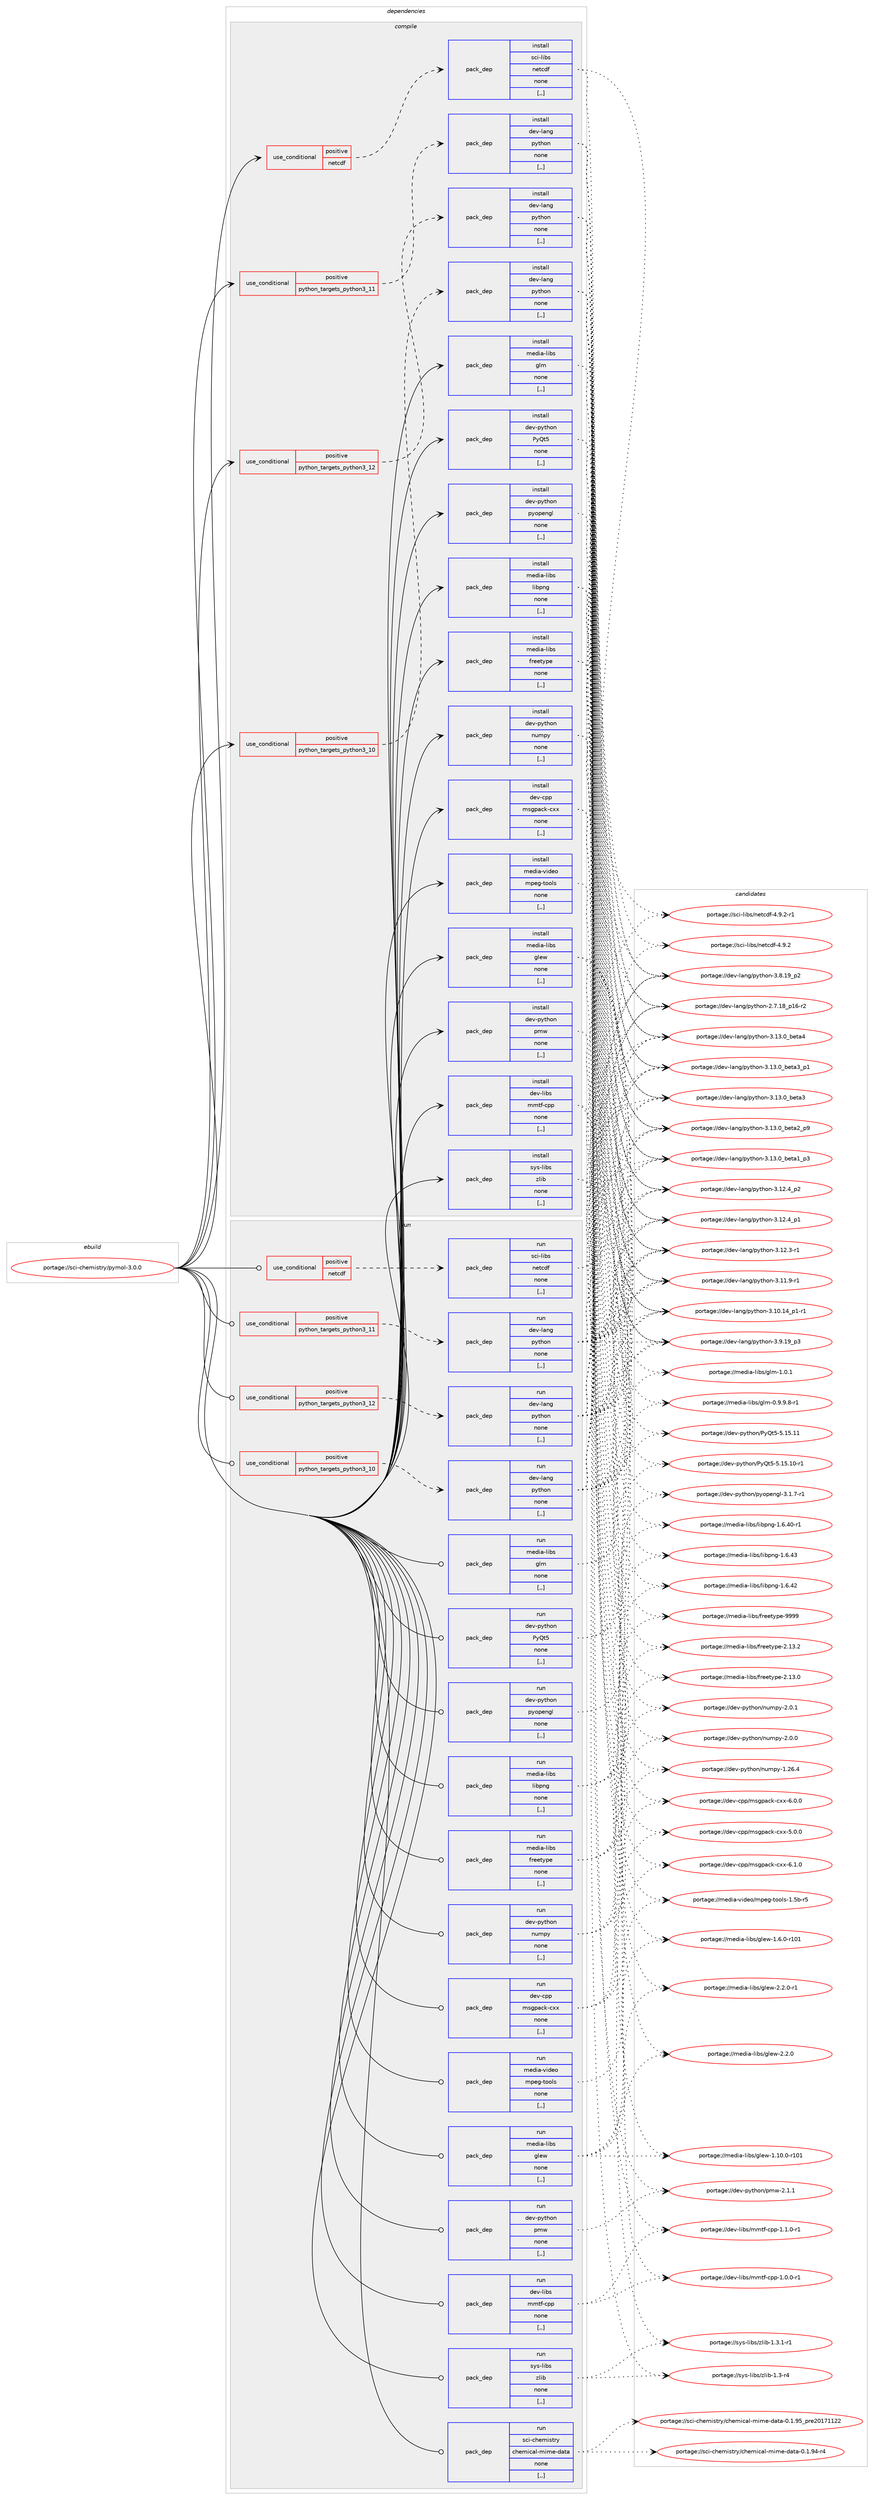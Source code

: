 digraph prolog {

# *************
# Graph options
# *************

newrank=true;
concentrate=true;
compound=true;
graph [rankdir=LR,fontname=Helvetica,fontsize=10,ranksep=1.5];#, ranksep=2.5, nodesep=0.2];
edge  [arrowhead=vee];
node  [fontname=Helvetica,fontsize=10];

# **********
# The ebuild
# **********

subgraph cluster_leftcol {
color=gray;
label=<<i>ebuild</i>>;
id [label="portage://sci-chemistry/pymol-3.0.0", color=red, width=4, href="../sci-chemistry/pymol-3.0.0.svg"];
}

# ****************
# The dependencies
# ****************

subgraph cluster_midcol {
color=gray;
label=<<i>dependencies</i>>;
subgraph cluster_compile {
fillcolor="#eeeeee";
style=filled;
label=<<i>compile</i>>;
subgraph cond104260 {
dependency393818 [label=<<TABLE BORDER="0" CELLBORDER="1" CELLSPACING="0" CELLPADDING="4"><TR><TD ROWSPAN="3" CELLPADDING="10">use_conditional</TD></TR><TR><TD>positive</TD></TR><TR><TD>netcdf</TD></TR></TABLE>>, shape=none, color=red];
subgraph pack286748 {
dependency393819 [label=<<TABLE BORDER="0" CELLBORDER="1" CELLSPACING="0" CELLPADDING="4" WIDTH="220"><TR><TD ROWSPAN="6" CELLPADDING="30">pack_dep</TD></TR><TR><TD WIDTH="110">install</TD></TR><TR><TD>sci-libs</TD></TR><TR><TD>netcdf</TD></TR><TR><TD>none</TD></TR><TR><TD>[,,]</TD></TR></TABLE>>, shape=none, color=blue];
}
dependency393818:e -> dependency393819:w [weight=20,style="dashed",arrowhead="vee"];
}
id:e -> dependency393818:w [weight=20,style="solid",arrowhead="vee"];
subgraph cond104261 {
dependency393820 [label=<<TABLE BORDER="0" CELLBORDER="1" CELLSPACING="0" CELLPADDING="4"><TR><TD ROWSPAN="3" CELLPADDING="10">use_conditional</TD></TR><TR><TD>positive</TD></TR><TR><TD>python_targets_python3_10</TD></TR></TABLE>>, shape=none, color=red];
subgraph pack286749 {
dependency393821 [label=<<TABLE BORDER="0" CELLBORDER="1" CELLSPACING="0" CELLPADDING="4" WIDTH="220"><TR><TD ROWSPAN="6" CELLPADDING="30">pack_dep</TD></TR><TR><TD WIDTH="110">install</TD></TR><TR><TD>dev-lang</TD></TR><TR><TD>python</TD></TR><TR><TD>none</TD></TR><TR><TD>[,,]</TD></TR></TABLE>>, shape=none, color=blue];
}
dependency393820:e -> dependency393821:w [weight=20,style="dashed",arrowhead="vee"];
}
id:e -> dependency393820:w [weight=20,style="solid",arrowhead="vee"];
subgraph cond104262 {
dependency393822 [label=<<TABLE BORDER="0" CELLBORDER="1" CELLSPACING="0" CELLPADDING="4"><TR><TD ROWSPAN="3" CELLPADDING="10">use_conditional</TD></TR><TR><TD>positive</TD></TR><TR><TD>python_targets_python3_11</TD></TR></TABLE>>, shape=none, color=red];
subgraph pack286750 {
dependency393823 [label=<<TABLE BORDER="0" CELLBORDER="1" CELLSPACING="0" CELLPADDING="4" WIDTH="220"><TR><TD ROWSPAN="6" CELLPADDING="30">pack_dep</TD></TR><TR><TD WIDTH="110">install</TD></TR><TR><TD>dev-lang</TD></TR><TR><TD>python</TD></TR><TR><TD>none</TD></TR><TR><TD>[,,]</TD></TR></TABLE>>, shape=none, color=blue];
}
dependency393822:e -> dependency393823:w [weight=20,style="dashed",arrowhead="vee"];
}
id:e -> dependency393822:w [weight=20,style="solid",arrowhead="vee"];
subgraph cond104263 {
dependency393824 [label=<<TABLE BORDER="0" CELLBORDER="1" CELLSPACING="0" CELLPADDING="4"><TR><TD ROWSPAN="3" CELLPADDING="10">use_conditional</TD></TR><TR><TD>positive</TD></TR><TR><TD>python_targets_python3_12</TD></TR></TABLE>>, shape=none, color=red];
subgraph pack286751 {
dependency393825 [label=<<TABLE BORDER="0" CELLBORDER="1" CELLSPACING="0" CELLPADDING="4" WIDTH="220"><TR><TD ROWSPAN="6" CELLPADDING="30">pack_dep</TD></TR><TR><TD WIDTH="110">install</TD></TR><TR><TD>dev-lang</TD></TR><TR><TD>python</TD></TR><TR><TD>none</TD></TR><TR><TD>[,,]</TD></TR></TABLE>>, shape=none, color=blue];
}
dependency393824:e -> dependency393825:w [weight=20,style="dashed",arrowhead="vee"];
}
id:e -> dependency393824:w [weight=20,style="solid",arrowhead="vee"];
subgraph pack286752 {
dependency393826 [label=<<TABLE BORDER="0" CELLBORDER="1" CELLSPACING="0" CELLPADDING="4" WIDTH="220"><TR><TD ROWSPAN="6" CELLPADDING="30">pack_dep</TD></TR><TR><TD WIDTH="110">install</TD></TR><TR><TD>dev-cpp</TD></TR><TR><TD>msgpack-cxx</TD></TR><TR><TD>none</TD></TR><TR><TD>[,,]</TD></TR></TABLE>>, shape=none, color=blue];
}
id:e -> dependency393826:w [weight=20,style="solid",arrowhead="vee"];
subgraph pack286753 {
dependency393827 [label=<<TABLE BORDER="0" CELLBORDER="1" CELLSPACING="0" CELLPADDING="4" WIDTH="220"><TR><TD ROWSPAN="6" CELLPADDING="30">pack_dep</TD></TR><TR><TD WIDTH="110">install</TD></TR><TR><TD>dev-libs</TD></TR><TR><TD>mmtf-cpp</TD></TR><TR><TD>none</TD></TR><TR><TD>[,,]</TD></TR></TABLE>>, shape=none, color=blue];
}
id:e -> dependency393827:w [weight=20,style="solid",arrowhead="vee"];
subgraph pack286754 {
dependency393828 [label=<<TABLE BORDER="0" CELLBORDER="1" CELLSPACING="0" CELLPADDING="4" WIDTH="220"><TR><TD ROWSPAN="6" CELLPADDING="30">pack_dep</TD></TR><TR><TD WIDTH="110">install</TD></TR><TR><TD>dev-python</TD></TR><TR><TD>PyQt5</TD></TR><TR><TD>none</TD></TR><TR><TD>[,,]</TD></TR></TABLE>>, shape=none, color=blue];
}
id:e -> dependency393828:w [weight=20,style="solid",arrowhead="vee"];
subgraph pack286755 {
dependency393829 [label=<<TABLE BORDER="0" CELLBORDER="1" CELLSPACING="0" CELLPADDING="4" WIDTH="220"><TR><TD ROWSPAN="6" CELLPADDING="30">pack_dep</TD></TR><TR><TD WIDTH="110">install</TD></TR><TR><TD>dev-python</TD></TR><TR><TD>numpy</TD></TR><TR><TD>none</TD></TR><TR><TD>[,,]</TD></TR></TABLE>>, shape=none, color=blue];
}
id:e -> dependency393829:w [weight=20,style="solid",arrowhead="vee"];
subgraph pack286756 {
dependency393830 [label=<<TABLE BORDER="0" CELLBORDER="1" CELLSPACING="0" CELLPADDING="4" WIDTH="220"><TR><TD ROWSPAN="6" CELLPADDING="30">pack_dep</TD></TR><TR><TD WIDTH="110">install</TD></TR><TR><TD>dev-python</TD></TR><TR><TD>pmw</TD></TR><TR><TD>none</TD></TR><TR><TD>[,,]</TD></TR></TABLE>>, shape=none, color=blue];
}
id:e -> dependency393830:w [weight=20,style="solid",arrowhead="vee"];
subgraph pack286757 {
dependency393831 [label=<<TABLE BORDER="0" CELLBORDER="1" CELLSPACING="0" CELLPADDING="4" WIDTH="220"><TR><TD ROWSPAN="6" CELLPADDING="30">pack_dep</TD></TR><TR><TD WIDTH="110">install</TD></TR><TR><TD>dev-python</TD></TR><TR><TD>pyopengl</TD></TR><TR><TD>none</TD></TR><TR><TD>[,,]</TD></TR></TABLE>>, shape=none, color=blue];
}
id:e -> dependency393831:w [weight=20,style="solid",arrowhead="vee"];
subgraph pack286758 {
dependency393832 [label=<<TABLE BORDER="0" CELLBORDER="1" CELLSPACING="0" CELLPADDING="4" WIDTH="220"><TR><TD ROWSPAN="6" CELLPADDING="30">pack_dep</TD></TR><TR><TD WIDTH="110">install</TD></TR><TR><TD>media-libs</TD></TR><TR><TD>freetype</TD></TR><TR><TD>none</TD></TR><TR><TD>[,,]</TD></TR></TABLE>>, shape=none, color=blue];
}
id:e -> dependency393832:w [weight=20,style="solid",arrowhead="vee"];
subgraph pack286759 {
dependency393833 [label=<<TABLE BORDER="0" CELLBORDER="1" CELLSPACING="0" CELLPADDING="4" WIDTH="220"><TR><TD ROWSPAN="6" CELLPADDING="30">pack_dep</TD></TR><TR><TD WIDTH="110">install</TD></TR><TR><TD>media-libs</TD></TR><TR><TD>glew</TD></TR><TR><TD>none</TD></TR><TR><TD>[,,]</TD></TR></TABLE>>, shape=none, color=blue];
}
id:e -> dependency393833:w [weight=20,style="solid",arrowhead="vee"];
subgraph pack286760 {
dependency393834 [label=<<TABLE BORDER="0" CELLBORDER="1" CELLSPACING="0" CELLPADDING="4" WIDTH="220"><TR><TD ROWSPAN="6" CELLPADDING="30">pack_dep</TD></TR><TR><TD WIDTH="110">install</TD></TR><TR><TD>media-libs</TD></TR><TR><TD>glm</TD></TR><TR><TD>none</TD></TR><TR><TD>[,,]</TD></TR></TABLE>>, shape=none, color=blue];
}
id:e -> dependency393834:w [weight=20,style="solid",arrowhead="vee"];
subgraph pack286761 {
dependency393835 [label=<<TABLE BORDER="0" CELLBORDER="1" CELLSPACING="0" CELLPADDING="4" WIDTH="220"><TR><TD ROWSPAN="6" CELLPADDING="30">pack_dep</TD></TR><TR><TD WIDTH="110">install</TD></TR><TR><TD>media-libs</TD></TR><TR><TD>libpng</TD></TR><TR><TD>none</TD></TR><TR><TD>[,,]</TD></TR></TABLE>>, shape=none, color=blue];
}
id:e -> dependency393835:w [weight=20,style="solid",arrowhead="vee"];
subgraph pack286762 {
dependency393836 [label=<<TABLE BORDER="0" CELLBORDER="1" CELLSPACING="0" CELLPADDING="4" WIDTH="220"><TR><TD ROWSPAN="6" CELLPADDING="30">pack_dep</TD></TR><TR><TD WIDTH="110">install</TD></TR><TR><TD>media-video</TD></TR><TR><TD>mpeg-tools</TD></TR><TR><TD>none</TD></TR><TR><TD>[,,]</TD></TR></TABLE>>, shape=none, color=blue];
}
id:e -> dependency393836:w [weight=20,style="solid",arrowhead="vee"];
subgraph pack286763 {
dependency393837 [label=<<TABLE BORDER="0" CELLBORDER="1" CELLSPACING="0" CELLPADDING="4" WIDTH="220"><TR><TD ROWSPAN="6" CELLPADDING="30">pack_dep</TD></TR><TR><TD WIDTH="110">install</TD></TR><TR><TD>sys-libs</TD></TR><TR><TD>zlib</TD></TR><TR><TD>none</TD></TR><TR><TD>[,,]</TD></TR></TABLE>>, shape=none, color=blue];
}
id:e -> dependency393837:w [weight=20,style="solid",arrowhead="vee"];
}
subgraph cluster_compileandrun {
fillcolor="#eeeeee";
style=filled;
label=<<i>compile and run</i>>;
}
subgraph cluster_run {
fillcolor="#eeeeee";
style=filled;
label=<<i>run</i>>;
subgraph cond104264 {
dependency393838 [label=<<TABLE BORDER="0" CELLBORDER="1" CELLSPACING="0" CELLPADDING="4"><TR><TD ROWSPAN="3" CELLPADDING="10">use_conditional</TD></TR><TR><TD>positive</TD></TR><TR><TD>netcdf</TD></TR></TABLE>>, shape=none, color=red];
subgraph pack286764 {
dependency393839 [label=<<TABLE BORDER="0" CELLBORDER="1" CELLSPACING="0" CELLPADDING="4" WIDTH="220"><TR><TD ROWSPAN="6" CELLPADDING="30">pack_dep</TD></TR><TR><TD WIDTH="110">run</TD></TR><TR><TD>sci-libs</TD></TR><TR><TD>netcdf</TD></TR><TR><TD>none</TD></TR><TR><TD>[,,]</TD></TR></TABLE>>, shape=none, color=blue];
}
dependency393838:e -> dependency393839:w [weight=20,style="dashed",arrowhead="vee"];
}
id:e -> dependency393838:w [weight=20,style="solid",arrowhead="odot"];
subgraph cond104265 {
dependency393840 [label=<<TABLE BORDER="0" CELLBORDER="1" CELLSPACING="0" CELLPADDING="4"><TR><TD ROWSPAN="3" CELLPADDING="10">use_conditional</TD></TR><TR><TD>positive</TD></TR><TR><TD>python_targets_python3_10</TD></TR></TABLE>>, shape=none, color=red];
subgraph pack286765 {
dependency393841 [label=<<TABLE BORDER="0" CELLBORDER="1" CELLSPACING="0" CELLPADDING="4" WIDTH="220"><TR><TD ROWSPAN="6" CELLPADDING="30">pack_dep</TD></TR><TR><TD WIDTH="110">run</TD></TR><TR><TD>dev-lang</TD></TR><TR><TD>python</TD></TR><TR><TD>none</TD></TR><TR><TD>[,,]</TD></TR></TABLE>>, shape=none, color=blue];
}
dependency393840:e -> dependency393841:w [weight=20,style="dashed",arrowhead="vee"];
}
id:e -> dependency393840:w [weight=20,style="solid",arrowhead="odot"];
subgraph cond104266 {
dependency393842 [label=<<TABLE BORDER="0" CELLBORDER="1" CELLSPACING="0" CELLPADDING="4"><TR><TD ROWSPAN="3" CELLPADDING="10">use_conditional</TD></TR><TR><TD>positive</TD></TR><TR><TD>python_targets_python3_11</TD></TR></TABLE>>, shape=none, color=red];
subgraph pack286766 {
dependency393843 [label=<<TABLE BORDER="0" CELLBORDER="1" CELLSPACING="0" CELLPADDING="4" WIDTH="220"><TR><TD ROWSPAN="6" CELLPADDING="30">pack_dep</TD></TR><TR><TD WIDTH="110">run</TD></TR><TR><TD>dev-lang</TD></TR><TR><TD>python</TD></TR><TR><TD>none</TD></TR><TR><TD>[,,]</TD></TR></TABLE>>, shape=none, color=blue];
}
dependency393842:e -> dependency393843:w [weight=20,style="dashed",arrowhead="vee"];
}
id:e -> dependency393842:w [weight=20,style="solid",arrowhead="odot"];
subgraph cond104267 {
dependency393844 [label=<<TABLE BORDER="0" CELLBORDER="1" CELLSPACING="0" CELLPADDING="4"><TR><TD ROWSPAN="3" CELLPADDING="10">use_conditional</TD></TR><TR><TD>positive</TD></TR><TR><TD>python_targets_python3_12</TD></TR></TABLE>>, shape=none, color=red];
subgraph pack286767 {
dependency393845 [label=<<TABLE BORDER="0" CELLBORDER="1" CELLSPACING="0" CELLPADDING="4" WIDTH="220"><TR><TD ROWSPAN="6" CELLPADDING="30">pack_dep</TD></TR><TR><TD WIDTH="110">run</TD></TR><TR><TD>dev-lang</TD></TR><TR><TD>python</TD></TR><TR><TD>none</TD></TR><TR><TD>[,,]</TD></TR></TABLE>>, shape=none, color=blue];
}
dependency393844:e -> dependency393845:w [weight=20,style="dashed",arrowhead="vee"];
}
id:e -> dependency393844:w [weight=20,style="solid",arrowhead="odot"];
subgraph pack286768 {
dependency393846 [label=<<TABLE BORDER="0" CELLBORDER="1" CELLSPACING="0" CELLPADDING="4" WIDTH="220"><TR><TD ROWSPAN="6" CELLPADDING="30">pack_dep</TD></TR><TR><TD WIDTH="110">run</TD></TR><TR><TD>dev-cpp</TD></TR><TR><TD>msgpack-cxx</TD></TR><TR><TD>none</TD></TR><TR><TD>[,,]</TD></TR></TABLE>>, shape=none, color=blue];
}
id:e -> dependency393846:w [weight=20,style="solid",arrowhead="odot"];
subgraph pack286769 {
dependency393847 [label=<<TABLE BORDER="0" CELLBORDER="1" CELLSPACING="0" CELLPADDING="4" WIDTH="220"><TR><TD ROWSPAN="6" CELLPADDING="30">pack_dep</TD></TR><TR><TD WIDTH="110">run</TD></TR><TR><TD>dev-libs</TD></TR><TR><TD>mmtf-cpp</TD></TR><TR><TD>none</TD></TR><TR><TD>[,,]</TD></TR></TABLE>>, shape=none, color=blue];
}
id:e -> dependency393847:w [weight=20,style="solid",arrowhead="odot"];
subgraph pack286770 {
dependency393848 [label=<<TABLE BORDER="0" CELLBORDER="1" CELLSPACING="0" CELLPADDING="4" WIDTH="220"><TR><TD ROWSPAN="6" CELLPADDING="30">pack_dep</TD></TR><TR><TD WIDTH="110">run</TD></TR><TR><TD>dev-python</TD></TR><TR><TD>PyQt5</TD></TR><TR><TD>none</TD></TR><TR><TD>[,,]</TD></TR></TABLE>>, shape=none, color=blue];
}
id:e -> dependency393848:w [weight=20,style="solid",arrowhead="odot"];
subgraph pack286771 {
dependency393849 [label=<<TABLE BORDER="0" CELLBORDER="1" CELLSPACING="0" CELLPADDING="4" WIDTH="220"><TR><TD ROWSPAN="6" CELLPADDING="30">pack_dep</TD></TR><TR><TD WIDTH="110">run</TD></TR><TR><TD>dev-python</TD></TR><TR><TD>numpy</TD></TR><TR><TD>none</TD></TR><TR><TD>[,,]</TD></TR></TABLE>>, shape=none, color=blue];
}
id:e -> dependency393849:w [weight=20,style="solid",arrowhead="odot"];
subgraph pack286772 {
dependency393850 [label=<<TABLE BORDER="0" CELLBORDER="1" CELLSPACING="0" CELLPADDING="4" WIDTH="220"><TR><TD ROWSPAN="6" CELLPADDING="30">pack_dep</TD></TR><TR><TD WIDTH="110">run</TD></TR><TR><TD>dev-python</TD></TR><TR><TD>pmw</TD></TR><TR><TD>none</TD></TR><TR><TD>[,,]</TD></TR></TABLE>>, shape=none, color=blue];
}
id:e -> dependency393850:w [weight=20,style="solid",arrowhead="odot"];
subgraph pack286773 {
dependency393851 [label=<<TABLE BORDER="0" CELLBORDER="1" CELLSPACING="0" CELLPADDING="4" WIDTH="220"><TR><TD ROWSPAN="6" CELLPADDING="30">pack_dep</TD></TR><TR><TD WIDTH="110">run</TD></TR><TR><TD>dev-python</TD></TR><TR><TD>pyopengl</TD></TR><TR><TD>none</TD></TR><TR><TD>[,,]</TD></TR></TABLE>>, shape=none, color=blue];
}
id:e -> dependency393851:w [weight=20,style="solid",arrowhead="odot"];
subgraph pack286774 {
dependency393852 [label=<<TABLE BORDER="0" CELLBORDER="1" CELLSPACING="0" CELLPADDING="4" WIDTH="220"><TR><TD ROWSPAN="6" CELLPADDING="30">pack_dep</TD></TR><TR><TD WIDTH="110">run</TD></TR><TR><TD>media-libs</TD></TR><TR><TD>freetype</TD></TR><TR><TD>none</TD></TR><TR><TD>[,,]</TD></TR></TABLE>>, shape=none, color=blue];
}
id:e -> dependency393852:w [weight=20,style="solid",arrowhead="odot"];
subgraph pack286775 {
dependency393853 [label=<<TABLE BORDER="0" CELLBORDER="1" CELLSPACING="0" CELLPADDING="4" WIDTH="220"><TR><TD ROWSPAN="6" CELLPADDING="30">pack_dep</TD></TR><TR><TD WIDTH="110">run</TD></TR><TR><TD>media-libs</TD></TR><TR><TD>glew</TD></TR><TR><TD>none</TD></TR><TR><TD>[,,]</TD></TR></TABLE>>, shape=none, color=blue];
}
id:e -> dependency393853:w [weight=20,style="solid",arrowhead="odot"];
subgraph pack286776 {
dependency393854 [label=<<TABLE BORDER="0" CELLBORDER="1" CELLSPACING="0" CELLPADDING="4" WIDTH="220"><TR><TD ROWSPAN="6" CELLPADDING="30">pack_dep</TD></TR><TR><TD WIDTH="110">run</TD></TR><TR><TD>media-libs</TD></TR><TR><TD>glm</TD></TR><TR><TD>none</TD></TR><TR><TD>[,,]</TD></TR></TABLE>>, shape=none, color=blue];
}
id:e -> dependency393854:w [weight=20,style="solid",arrowhead="odot"];
subgraph pack286777 {
dependency393855 [label=<<TABLE BORDER="0" CELLBORDER="1" CELLSPACING="0" CELLPADDING="4" WIDTH="220"><TR><TD ROWSPAN="6" CELLPADDING="30">pack_dep</TD></TR><TR><TD WIDTH="110">run</TD></TR><TR><TD>media-libs</TD></TR><TR><TD>libpng</TD></TR><TR><TD>none</TD></TR><TR><TD>[,,]</TD></TR></TABLE>>, shape=none, color=blue];
}
id:e -> dependency393855:w [weight=20,style="solid",arrowhead="odot"];
subgraph pack286778 {
dependency393856 [label=<<TABLE BORDER="0" CELLBORDER="1" CELLSPACING="0" CELLPADDING="4" WIDTH="220"><TR><TD ROWSPAN="6" CELLPADDING="30">pack_dep</TD></TR><TR><TD WIDTH="110">run</TD></TR><TR><TD>media-video</TD></TR><TR><TD>mpeg-tools</TD></TR><TR><TD>none</TD></TR><TR><TD>[,,]</TD></TR></TABLE>>, shape=none, color=blue];
}
id:e -> dependency393856:w [weight=20,style="solid",arrowhead="odot"];
subgraph pack286779 {
dependency393857 [label=<<TABLE BORDER="0" CELLBORDER="1" CELLSPACING="0" CELLPADDING="4" WIDTH="220"><TR><TD ROWSPAN="6" CELLPADDING="30">pack_dep</TD></TR><TR><TD WIDTH="110">run</TD></TR><TR><TD>sci-chemistry</TD></TR><TR><TD>chemical-mime-data</TD></TR><TR><TD>none</TD></TR><TR><TD>[,,]</TD></TR></TABLE>>, shape=none, color=blue];
}
id:e -> dependency393857:w [weight=20,style="solid",arrowhead="odot"];
subgraph pack286780 {
dependency393858 [label=<<TABLE BORDER="0" CELLBORDER="1" CELLSPACING="0" CELLPADDING="4" WIDTH="220"><TR><TD ROWSPAN="6" CELLPADDING="30">pack_dep</TD></TR><TR><TD WIDTH="110">run</TD></TR><TR><TD>sys-libs</TD></TR><TR><TD>zlib</TD></TR><TR><TD>none</TD></TR><TR><TD>[,,]</TD></TR></TABLE>>, shape=none, color=blue];
}
id:e -> dependency393858:w [weight=20,style="solid",arrowhead="odot"];
}
}

# **************
# The candidates
# **************

subgraph cluster_choices {
rank=same;
color=gray;
label=<<i>candidates</i>>;

subgraph choice286748 {
color=black;
nodesep=1;
choice11599105451081059811547110101116991001024552465746504511449 [label="portage://sci-libs/netcdf-4.9.2-r1", color=red, width=4,href="../sci-libs/netcdf-4.9.2-r1.svg"];
choice1159910545108105981154711010111699100102455246574650 [label="portage://sci-libs/netcdf-4.9.2", color=red, width=4,href="../sci-libs/netcdf-4.9.2.svg"];
dependency393819:e -> choice11599105451081059811547110101116991001024552465746504511449:w [style=dotted,weight="100"];
dependency393819:e -> choice1159910545108105981154711010111699100102455246574650:w [style=dotted,weight="100"];
}
subgraph choice286749 {
color=black;
nodesep=1;
choice1001011184510897110103471121211161041111104551464951464895981011169752 [label="portage://dev-lang/python-3.13.0_beta4", color=red, width=4,href="../dev-lang/python-3.13.0_beta4.svg"];
choice10010111845108971101034711212111610411111045514649514648959810111697519511249 [label="portage://dev-lang/python-3.13.0_beta3_p1", color=red, width=4,href="../dev-lang/python-3.13.0_beta3_p1.svg"];
choice1001011184510897110103471121211161041111104551464951464895981011169751 [label="portage://dev-lang/python-3.13.0_beta3", color=red, width=4,href="../dev-lang/python-3.13.0_beta3.svg"];
choice10010111845108971101034711212111610411111045514649514648959810111697509511257 [label="portage://dev-lang/python-3.13.0_beta2_p9", color=red, width=4,href="../dev-lang/python-3.13.0_beta2_p9.svg"];
choice10010111845108971101034711212111610411111045514649514648959810111697499511251 [label="portage://dev-lang/python-3.13.0_beta1_p3", color=red, width=4,href="../dev-lang/python-3.13.0_beta1_p3.svg"];
choice100101118451089711010347112121116104111110455146495046529511250 [label="portage://dev-lang/python-3.12.4_p2", color=red, width=4,href="../dev-lang/python-3.12.4_p2.svg"];
choice100101118451089711010347112121116104111110455146495046529511249 [label="portage://dev-lang/python-3.12.4_p1", color=red, width=4,href="../dev-lang/python-3.12.4_p1.svg"];
choice100101118451089711010347112121116104111110455146495046514511449 [label="portage://dev-lang/python-3.12.3-r1", color=red, width=4,href="../dev-lang/python-3.12.3-r1.svg"];
choice100101118451089711010347112121116104111110455146494946574511449 [label="portage://dev-lang/python-3.11.9-r1", color=red, width=4,href="../dev-lang/python-3.11.9-r1.svg"];
choice100101118451089711010347112121116104111110455146494846495295112494511449 [label="portage://dev-lang/python-3.10.14_p1-r1", color=red, width=4,href="../dev-lang/python-3.10.14_p1-r1.svg"];
choice100101118451089711010347112121116104111110455146574649579511251 [label="portage://dev-lang/python-3.9.19_p3", color=red, width=4,href="../dev-lang/python-3.9.19_p3.svg"];
choice100101118451089711010347112121116104111110455146564649579511250 [label="portage://dev-lang/python-3.8.19_p2", color=red, width=4,href="../dev-lang/python-3.8.19_p2.svg"];
choice100101118451089711010347112121116104111110455046554649569511249544511450 [label="portage://dev-lang/python-2.7.18_p16-r2", color=red, width=4,href="../dev-lang/python-2.7.18_p16-r2.svg"];
dependency393821:e -> choice1001011184510897110103471121211161041111104551464951464895981011169752:w [style=dotted,weight="100"];
dependency393821:e -> choice10010111845108971101034711212111610411111045514649514648959810111697519511249:w [style=dotted,weight="100"];
dependency393821:e -> choice1001011184510897110103471121211161041111104551464951464895981011169751:w [style=dotted,weight="100"];
dependency393821:e -> choice10010111845108971101034711212111610411111045514649514648959810111697509511257:w [style=dotted,weight="100"];
dependency393821:e -> choice10010111845108971101034711212111610411111045514649514648959810111697499511251:w [style=dotted,weight="100"];
dependency393821:e -> choice100101118451089711010347112121116104111110455146495046529511250:w [style=dotted,weight="100"];
dependency393821:e -> choice100101118451089711010347112121116104111110455146495046529511249:w [style=dotted,weight="100"];
dependency393821:e -> choice100101118451089711010347112121116104111110455146495046514511449:w [style=dotted,weight="100"];
dependency393821:e -> choice100101118451089711010347112121116104111110455146494946574511449:w [style=dotted,weight="100"];
dependency393821:e -> choice100101118451089711010347112121116104111110455146494846495295112494511449:w [style=dotted,weight="100"];
dependency393821:e -> choice100101118451089711010347112121116104111110455146574649579511251:w [style=dotted,weight="100"];
dependency393821:e -> choice100101118451089711010347112121116104111110455146564649579511250:w [style=dotted,weight="100"];
dependency393821:e -> choice100101118451089711010347112121116104111110455046554649569511249544511450:w [style=dotted,weight="100"];
}
subgraph choice286750 {
color=black;
nodesep=1;
choice1001011184510897110103471121211161041111104551464951464895981011169752 [label="portage://dev-lang/python-3.13.0_beta4", color=red, width=4,href="../dev-lang/python-3.13.0_beta4.svg"];
choice10010111845108971101034711212111610411111045514649514648959810111697519511249 [label="portage://dev-lang/python-3.13.0_beta3_p1", color=red, width=4,href="../dev-lang/python-3.13.0_beta3_p1.svg"];
choice1001011184510897110103471121211161041111104551464951464895981011169751 [label="portage://dev-lang/python-3.13.0_beta3", color=red, width=4,href="../dev-lang/python-3.13.0_beta3.svg"];
choice10010111845108971101034711212111610411111045514649514648959810111697509511257 [label="portage://dev-lang/python-3.13.0_beta2_p9", color=red, width=4,href="../dev-lang/python-3.13.0_beta2_p9.svg"];
choice10010111845108971101034711212111610411111045514649514648959810111697499511251 [label="portage://dev-lang/python-3.13.0_beta1_p3", color=red, width=4,href="../dev-lang/python-3.13.0_beta1_p3.svg"];
choice100101118451089711010347112121116104111110455146495046529511250 [label="portage://dev-lang/python-3.12.4_p2", color=red, width=4,href="../dev-lang/python-3.12.4_p2.svg"];
choice100101118451089711010347112121116104111110455146495046529511249 [label="portage://dev-lang/python-3.12.4_p1", color=red, width=4,href="../dev-lang/python-3.12.4_p1.svg"];
choice100101118451089711010347112121116104111110455146495046514511449 [label="portage://dev-lang/python-3.12.3-r1", color=red, width=4,href="../dev-lang/python-3.12.3-r1.svg"];
choice100101118451089711010347112121116104111110455146494946574511449 [label="portage://dev-lang/python-3.11.9-r1", color=red, width=4,href="../dev-lang/python-3.11.9-r1.svg"];
choice100101118451089711010347112121116104111110455146494846495295112494511449 [label="portage://dev-lang/python-3.10.14_p1-r1", color=red, width=4,href="../dev-lang/python-3.10.14_p1-r1.svg"];
choice100101118451089711010347112121116104111110455146574649579511251 [label="portage://dev-lang/python-3.9.19_p3", color=red, width=4,href="../dev-lang/python-3.9.19_p3.svg"];
choice100101118451089711010347112121116104111110455146564649579511250 [label="portage://dev-lang/python-3.8.19_p2", color=red, width=4,href="../dev-lang/python-3.8.19_p2.svg"];
choice100101118451089711010347112121116104111110455046554649569511249544511450 [label="portage://dev-lang/python-2.7.18_p16-r2", color=red, width=4,href="../dev-lang/python-2.7.18_p16-r2.svg"];
dependency393823:e -> choice1001011184510897110103471121211161041111104551464951464895981011169752:w [style=dotted,weight="100"];
dependency393823:e -> choice10010111845108971101034711212111610411111045514649514648959810111697519511249:w [style=dotted,weight="100"];
dependency393823:e -> choice1001011184510897110103471121211161041111104551464951464895981011169751:w [style=dotted,weight="100"];
dependency393823:e -> choice10010111845108971101034711212111610411111045514649514648959810111697509511257:w [style=dotted,weight="100"];
dependency393823:e -> choice10010111845108971101034711212111610411111045514649514648959810111697499511251:w [style=dotted,weight="100"];
dependency393823:e -> choice100101118451089711010347112121116104111110455146495046529511250:w [style=dotted,weight="100"];
dependency393823:e -> choice100101118451089711010347112121116104111110455146495046529511249:w [style=dotted,weight="100"];
dependency393823:e -> choice100101118451089711010347112121116104111110455146495046514511449:w [style=dotted,weight="100"];
dependency393823:e -> choice100101118451089711010347112121116104111110455146494946574511449:w [style=dotted,weight="100"];
dependency393823:e -> choice100101118451089711010347112121116104111110455146494846495295112494511449:w [style=dotted,weight="100"];
dependency393823:e -> choice100101118451089711010347112121116104111110455146574649579511251:w [style=dotted,weight="100"];
dependency393823:e -> choice100101118451089711010347112121116104111110455146564649579511250:w [style=dotted,weight="100"];
dependency393823:e -> choice100101118451089711010347112121116104111110455046554649569511249544511450:w [style=dotted,weight="100"];
}
subgraph choice286751 {
color=black;
nodesep=1;
choice1001011184510897110103471121211161041111104551464951464895981011169752 [label="portage://dev-lang/python-3.13.0_beta4", color=red, width=4,href="../dev-lang/python-3.13.0_beta4.svg"];
choice10010111845108971101034711212111610411111045514649514648959810111697519511249 [label="portage://dev-lang/python-3.13.0_beta3_p1", color=red, width=4,href="../dev-lang/python-3.13.0_beta3_p1.svg"];
choice1001011184510897110103471121211161041111104551464951464895981011169751 [label="portage://dev-lang/python-3.13.0_beta3", color=red, width=4,href="../dev-lang/python-3.13.0_beta3.svg"];
choice10010111845108971101034711212111610411111045514649514648959810111697509511257 [label="portage://dev-lang/python-3.13.0_beta2_p9", color=red, width=4,href="../dev-lang/python-3.13.0_beta2_p9.svg"];
choice10010111845108971101034711212111610411111045514649514648959810111697499511251 [label="portage://dev-lang/python-3.13.0_beta1_p3", color=red, width=4,href="../dev-lang/python-3.13.0_beta1_p3.svg"];
choice100101118451089711010347112121116104111110455146495046529511250 [label="portage://dev-lang/python-3.12.4_p2", color=red, width=4,href="../dev-lang/python-3.12.4_p2.svg"];
choice100101118451089711010347112121116104111110455146495046529511249 [label="portage://dev-lang/python-3.12.4_p1", color=red, width=4,href="../dev-lang/python-3.12.4_p1.svg"];
choice100101118451089711010347112121116104111110455146495046514511449 [label="portage://dev-lang/python-3.12.3-r1", color=red, width=4,href="../dev-lang/python-3.12.3-r1.svg"];
choice100101118451089711010347112121116104111110455146494946574511449 [label="portage://dev-lang/python-3.11.9-r1", color=red, width=4,href="../dev-lang/python-3.11.9-r1.svg"];
choice100101118451089711010347112121116104111110455146494846495295112494511449 [label="portage://dev-lang/python-3.10.14_p1-r1", color=red, width=4,href="../dev-lang/python-3.10.14_p1-r1.svg"];
choice100101118451089711010347112121116104111110455146574649579511251 [label="portage://dev-lang/python-3.9.19_p3", color=red, width=4,href="../dev-lang/python-3.9.19_p3.svg"];
choice100101118451089711010347112121116104111110455146564649579511250 [label="portage://dev-lang/python-3.8.19_p2", color=red, width=4,href="../dev-lang/python-3.8.19_p2.svg"];
choice100101118451089711010347112121116104111110455046554649569511249544511450 [label="portage://dev-lang/python-2.7.18_p16-r2", color=red, width=4,href="../dev-lang/python-2.7.18_p16-r2.svg"];
dependency393825:e -> choice1001011184510897110103471121211161041111104551464951464895981011169752:w [style=dotted,weight="100"];
dependency393825:e -> choice10010111845108971101034711212111610411111045514649514648959810111697519511249:w [style=dotted,weight="100"];
dependency393825:e -> choice1001011184510897110103471121211161041111104551464951464895981011169751:w [style=dotted,weight="100"];
dependency393825:e -> choice10010111845108971101034711212111610411111045514649514648959810111697509511257:w [style=dotted,weight="100"];
dependency393825:e -> choice10010111845108971101034711212111610411111045514649514648959810111697499511251:w [style=dotted,weight="100"];
dependency393825:e -> choice100101118451089711010347112121116104111110455146495046529511250:w [style=dotted,weight="100"];
dependency393825:e -> choice100101118451089711010347112121116104111110455146495046529511249:w [style=dotted,weight="100"];
dependency393825:e -> choice100101118451089711010347112121116104111110455146495046514511449:w [style=dotted,weight="100"];
dependency393825:e -> choice100101118451089711010347112121116104111110455146494946574511449:w [style=dotted,weight="100"];
dependency393825:e -> choice100101118451089711010347112121116104111110455146494846495295112494511449:w [style=dotted,weight="100"];
dependency393825:e -> choice100101118451089711010347112121116104111110455146574649579511251:w [style=dotted,weight="100"];
dependency393825:e -> choice100101118451089711010347112121116104111110455146564649579511250:w [style=dotted,weight="100"];
dependency393825:e -> choice100101118451089711010347112121116104111110455046554649569511249544511450:w [style=dotted,weight="100"];
}
subgraph choice286752 {
color=black;
nodesep=1;
choice10010111845991121124710911510311297991074599120120455446494648 [label="portage://dev-cpp/msgpack-cxx-6.1.0", color=red, width=4,href="../dev-cpp/msgpack-cxx-6.1.0.svg"];
choice10010111845991121124710911510311297991074599120120455446484648 [label="portage://dev-cpp/msgpack-cxx-6.0.0", color=red, width=4,href="../dev-cpp/msgpack-cxx-6.0.0.svg"];
choice10010111845991121124710911510311297991074599120120455346484648 [label="portage://dev-cpp/msgpack-cxx-5.0.0", color=red, width=4,href="../dev-cpp/msgpack-cxx-5.0.0.svg"];
dependency393826:e -> choice10010111845991121124710911510311297991074599120120455446494648:w [style=dotted,weight="100"];
dependency393826:e -> choice10010111845991121124710911510311297991074599120120455446484648:w [style=dotted,weight="100"];
dependency393826:e -> choice10010111845991121124710911510311297991074599120120455346484648:w [style=dotted,weight="100"];
}
subgraph choice286753 {
color=black;
nodesep=1;
choice10010111845108105981154710910911610245991121124549464946484511449 [label="portage://dev-libs/mmtf-cpp-1.1.0-r1", color=red, width=4,href="../dev-libs/mmtf-cpp-1.1.0-r1.svg"];
choice10010111845108105981154710910911610245991121124549464846484511449 [label="portage://dev-libs/mmtf-cpp-1.0.0-r1", color=red, width=4,href="../dev-libs/mmtf-cpp-1.0.0-r1.svg"];
dependency393827:e -> choice10010111845108105981154710910911610245991121124549464946484511449:w [style=dotted,weight="100"];
dependency393827:e -> choice10010111845108105981154710910911610245991121124549464846484511449:w [style=dotted,weight="100"];
}
subgraph choice286754 {
color=black;
nodesep=1;
choice10010111845112121116104111110478012181116534553464953464949 [label="portage://dev-python/PyQt5-5.15.11", color=red, width=4,href="../dev-python/PyQt5-5.15.11.svg"];
choice100101118451121211161041111104780121811165345534649534649484511449 [label="portage://dev-python/PyQt5-5.15.10-r1", color=red, width=4,href="../dev-python/PyQt5-5.15.10-r1.svg"];
dependency393828:e -> choice10010111845112121116104111110478012181116534553464953464949:w [style=dotted,weight="100"];
dependency393828:e -> choice100101118451121211161041111104780121811165345534649534649484511449:w [style=dotted,weight="100"];
}
subgraph choice286755 {
color=black;
nodesep=1;
choice1001011184511212111610411111047110117109112121455046484649 [label="portage://dev-python/numpy-2.0.1", color=red, width=4,href="../dev-python/numpy-2.0.1.svg"];
choice1001011184511212111610411111047110117109112121455046484648 [label="portage://dev-python/numpy-2.0.0", color=red, width=4,href="../dev-python/numpy-2.0.0.svg"];
choice100101118451121211161041111104711011710911212145494650544652 [label="portage://dev-python/numpy-1.26.4", color=red, width=4,href="../dev-python/numpy-1.26.4.svg"];
dependency393829:e -> choice1001011184511212111610411111047110117109112121455046484649:w [style=dotted,weight="100"];
dependency393829:e -> choice1001011184511212111610411111047110117109112121455046484648:w [style=dotted,weight="100"];
dependency393829:e -> choice100101118451121211161041111104711011710911212145494650544652:w [style=dotted,weight="100"];
}
subgraph choice286756 {
color=black;
nodesep=1;
choice1001011184511212111610411111047112109119455046494649 [label="portage://dev-python/pmw-2.1.1", color=red, width=4,href="../dev-python/pmw-2.1.1.svg"];
dependency393830:e -> choice1001011184511212111610411111047112109119455046494649:w [style=dotted,weight="100"];
}
subgraph choice286757 {
color=black;
nodesep=1;
choice10010111845112121116104111110471121211111121011101031084551464946554511449 [label="portage://dev-python/pyopengl-3.1.7-r1", color=red, width=4,href="../dev-python/pyopengl-3.1.7-r1.svg"];
dependency393831:e -> choice10010111845112121116104111110471121211111121011101031084551464946554511449:w [style=dotted,weight="100"];
}
subgraph choice286758 {
color=black;
nodesep=1;
choice109101100105974510810598115471021141011011161211121014557575757 [label="portage://media-libs/freetype-9999", color=red, width=4,href="../media-libs/freetype-9999.svg"];
choice1091011001059745108105981154710211410110111612111210145504649514650 [label="portage://media-libs/freetype-2.13.2", color=red, width=4,href="../media-libs/freetype-2.13.2.svg"];
choice1091011001059745108105981154710211410110111612111210145504649514648 [label="portage://media-libs/freetype-2.13.0", color=red, width=4,href="../media-libs/freetype-2.13.0.svg"];
dependency393832:e -> choice109101100105974510810598115471021141011011161211121014557575757:w [style=dotted,weight="100"];
dependency393832:e -> choice1091011001059745108105981154710211410110111612111210145504649514650:w [style=dotted,weight="100"];
dependency393832:e -> choice1091011001059745108105981154710211410110111612111210145504649514648:w [style=dotted,weight="100"];
}
subgraph choice286759 {
color=black;
nodesep=1;
choice109101100105974510810598115471031081011194550465046484511449 [label="portage://media-libs/glew-2.2.0-r1", color=red, width=4,href="../media-libs/glew-2.2.0-r1.svg"];
choice10910110010597451081059811547103108101119455046504648 [label="portage://media-libs/glew-2.2.0", color=red, width=4,href="../media-libs/glew-2.2.0.svg"];
choice109101100105974510810598115471031081011194549464948464845114494849 [label="portage://media-libs/glew-1.10.0-r101", color=red, width=4,href="../media-libs/glew-1.10.0-r101.svg"];
choice1091011001059745108105981154710310810111945494654464845114494849 [label="portage://media-libs/glew-1.6.0-r101", color=red, width=4,href="../media-libs/glew-1.6.0-r101.svg"];
dependency393833:e -> choice109101100105974510810598115471031081011194550465046484511449:w [style=dotted,weight="100"];
dependency393833:e -> choice10910110010597451081059811547103108101119455046504648:w [style=dotted,weight="100"];
dependency393833:e -> choice109101100105974510810598115471031081011194549464948464845114494849:w [style=dotted,weight="100"];
dependency393833:e -> choice1091011001059745108105981154710310810111945494654464845114494849:w [style=dotted,weight="100"];
}
subgraph choice286760 {
color=black;
nodesep=1;
choice10910110010597451081059811547103108109454946484649 [label="portage://media-libs/glm-1.0.1", color=red, width=4,href="../media-libs/glm-1.0.1.svg"];
choice1091011001059745108105981154710310810945484657465746564511449 [label="portage://media-libs/glm-0.9.9.8-r1", color=red, width=4,href="../media-libs/glm-0.9.9.8-r1.svg"];
dependency393834:e -> choice10910110010597451081059811547103108109454946484649:w [style=dotted,weight="100"];
dependency393834:e -> choice1091011001059745108105981154710310810945484657465746564511449:w [style=dotted,weight="100"];
}
subgraph choice286761 {
color=black;
nodesep=1;
choice109101100105974510810598115471081059811211010345494654465251 [label="portage://media-libs/libpng-1.6.43", color=red, width=4,href="../media-libs/libpng-1.6.43.svg"];
choice109101100105974510810598115471081059811211010345494654465250 [label="portage://media-libs/libpng-1.6.42", color=red, width=4,href="../media-libs/libpng-1.6.42.svg"];
choice1091011001059745108105981154710810598112110103454946544652484511449 [label="portage://media-libs/libpng-1.6.40-r1", color=red, width=4,href="../media-libs/libpng-1.6.40-r1.svg"];
dependency393835:e -> choice109101100105974510810598115471081059811211010345494654465251:w [style=dotted,weight="100"];
dependency393835:e -> choice109101100105974510810598115471081059811211010345494654465250:w [style=dotted,weight="100"];
dependency393835:e -> choice1091011001059745108105981154710810598112110103454946544652484511449:w [style=dotted,weight="100"];
}
subgraph choice286762 {
color=black;
nodesep=1;
choice1091011001059745118105100101111471091121011034511611111110811545494653984511453 [label="portage://media-video/mpeg-tools-1.5b-r5", color=red, width=4,href="../media-video/mpeg-tools-1.5b-r5.svg"];
dependency393836:e -> choice1091011001059745118105100101111471091121011034511611111110811545494653984511453:w [style=dotted,weight="100"];
}
subgraph choice286763 {
color=black;
nodesep=1;
choice115121115451081059811547122108105984549465146494511449 [label="portage://sys-libs/zlib-1.3.1-r1", color=red, width=4,href="../sys-libs/zlib-1.3.1-r1.svg"];
choice11512111545108105981154712210810598454946514511452 [label="portage://sys-libs/zlib-1.3-r4", color=red, width=4,href="../sys-libs/zlib-1.3-r4.svg"];
dependency393837:e -> choice115121115451081059811547122108105984549465146494511449:w [style=dotted,weight="100"];
dependency393837:e -> choice11512111545108105981154712210810598454946514511452:w [style=dotted,weight="100"];
}
subgraph choice286764 {
color=black;
nodesep=1;
choice11599105451081059811547110101116991001024552465746504511449 [label="portage://sci-libs/netcdf-4.9.2-r1", color=red, width=4,href="../sci-libs/netcdf-4.9.2-r1.svg"];
choice1159910545108105981154711010111699100102455246574650 [label="portage://sci-libs/netcdf-4.9.2", color=red, width=4,href="../sci-libs/netcdf-4.9.2.svg"];
dependency393839:e -> choice11599105451081059811547110101116991001024552465746504511449:w [style=dotted,weight="100"];
dependency393839:e -> choice1159910545108105981154711010111699100102455246574650:w [style=dotted,weight="100"];
}
subgraph choice286765 {
color=black;
nodesep=1;
choice1001011184510897110103471121211161041111104551464951464895981011169752 [label="portage://dev-lang/python-3.13.0_beta4", color=red, width=4,href="../dev-lang/python-3.13.0_beta4.svg"];
choice10010111845108971101034711212111610411111045514649514648959810111697519511249 [label="portage://dev-lang/python-3.13.0_beta3_p1", color=red, width=4,href="../dev-lang/python-3.13.0_beta3_p1.svg"];
choice1001011184510897110103471121211161041111104551464951464895981011169751 [label="portage://dev-lang/python-3.13.0_beta3", color=red, width=4,href="../dev-lang/python-3.13.0_beta3.svg"];
choice10010111845108971101034711212111610411111045514649514648959810111697509511257 [label="portage://dev-lang/python-3.13.0_beta2_p9", color=red, width=4,href="../dev-lang/python-3.13.0_beta2_p9.svg"];
choice10010111845108971101034711212111610411111045514649514648959810111697499511251 [label="portage://dev-lang/python-3.13.0_beta1_p3", color=red, width=4,href="../dev-lang/python-3.13.0_beta1_p3.svg"];
choice100101118451089711010347112121116104111110455146495046529511250 [label="portage://dev-lang/python-3.12.4_p2", color=red, width=4,href="../dev-lang/python-3.12.4_p2.svg"];
choice100101118451089711010347112121116104111110455146495046529511249 [label="portage://dev-lang/python-3.12.4_p1", color=red, width=4,href="../dev-lang/python-3.12.4_p1.svg"];
choice100101118451089711010347112121116104111110455146495046514511449 [label="portage://dev-lang/python-3.12.3-r1", color=red, width=4,href="../dev-lang/python-3.12.3-r1.svg"];
choice100101118451089711010347112121116104111110455146494946574511449 [label="portage://dev-lang/python-3.11.9-r1", color=red, width=4,href="../dev-lang/python-3.11.9-r1.svg"];
choice100101118451089711010347112121116104111110455146494846495295112494511449 [label="portage://dev-lang/python-3.10.14_p1-r1", color=red, width=4,href="../dev-lang/python-3.10.14_p1-r1.svg"];
choice100101118451089711010347112121116104111110455146574649579511251 [label="portage://dev-lang/python-3.9.19_p3", color=red, width=4,href="../dev-lang/python-3.9.19_p3.svg"];
choice100101118451089711010347112121116104111110455146564649579511250 [label="portage://dev-lang/python-3.8.19_p2", color=red, width=4,href="../dev-lang/python-3.8.19_p2.svg"];
choice100101118451089711010347112121116104111110455046554649569511249544511450 [label="portage://dev-lang/python-2.7.18_p16-r2", color=red, width=4,href="../dev-lang/python-2.7.18_p16-r2.svg"];
dependency393841:e -> choice1001011184510897110103471121211161041111104551464951464895981011169752:w [style=dotted,weight="100"];
dependency393841:e -> choice10010111845108971101034711212111610411111045514649514648959810111697519511249:w [style=dotted,weight="100"];
dependency393841:e -> choice1001011184510897110103471121211161041111104551464951464895981011169751:w [style=dotted,weight="100"];
dependency393841:e -> choice10010111845108971101034711212111610411111045514649514648959810111697509511257:w [style=dotted,weight="100"];
dependency393841:e -> choice10010111845108971101034711212111610411111045514649514648959810111697499511251:w [style=dotted,weight="100"];
dependency393841:e -> choice100101118451089711010347112121116104111110455146495046529511250:w [style=dotted,weight="100"];
dependency393841:e -> choice100101118451089711010347112121116104111110455146495046529511249:w [style=dotted,weight="100"];
dependency393841:e -> choice100101118451089711010347112121116104111110455146495046514511449:w [style=dotted,weight="100"];
dependency393841:e -> choice100101118451089711010347112121116104111110455146494946574511449:w [style=dotted,weight="100"];
dependency393841:e -> choice100101118451089711010347112121116104111110455146494846495295112494511449:w [style=dotted,weight="100"];
dependency393841:e -> choice100101118451089711010347112121116104111110455146574649579511251:w [style=dotted,weight="100"];
dependency393841:e -> choice100101118451089711010347112121116104111110455146564649579511250:w [style=dotted,weight="100"];
dependency393841:e -> choice100101118451089711010347112121116104111110455046554649569511249544511450:w [style=dotted,weight="100"];
}
subgraph choice286766 {
color=black;
nodesep=1;
choice1001011184510897110103471121211161041111104551464951464895981011169752 [label="portage://dev-lang/python-3.13.0_beta4", color=red, width=4,href="../dev-lang/python-3.13.0_beta4.svg"];
choice10010111845108971101034711212111610411111045514649514648959810111697519511249 [label="portage://dev-lang/python-3.13.0_beta3_p1", color=red, width=4,href="../dev-lang/python-3.13.0_beta3_p1.svg"];
choice1001011184510897110103471121211161041111104551464951464895981011169751 [label="portage://dev-lang/python-3.13.0_beta3", color=red, width=4,href="../dev-lang/python-3.13.0_beta3.svg"];
choice10010111845108971101034711212111610411111045514649514648959810111697509511257 [label="portage://dev-lang/python-3.13.0_beta2_p9", color=red, width=4,href="../dev-lang/python-3.13.0_beta2_p9.svg"];
choice10010111845108971101034711212111610411111045514649514648959810111697499511251 [label="portage://dev-lang/python-3.13.0_beta1_p3", color=red, width=4,href="../dev-lang/python-3.13.0_beta1_p3.svg"];
choice100101118451089711010347112121116104111110455146495046529511250 [label="portage://dev-lang/python-3.12.4_p2", color=red, width=4,href="../dev-lang/python-3.12.4_p2.svg"];
choice100101118451089711010347112121116104111110455146495046529511249 [label="portage://dev-lang/python-3.12.4_p1", color=red, width=4,href="../dev-lang/python-3.12.4_p1.svg"];
choice100101118451089711010347112121116104111110455146495046514511449 [label="portage://dev-lang/python-3.12.3-r1", color=red, width=4,href="../dev-lang/python-3.12.3-r1.svg"];
choice100101118451089711010347112121116104111110455146494946574511449 [label="portage://dev-lang/python-3.11.9-r1", color=red, width=4,href="../dev-lang/python-3.11.9-r1.svg"];
choice100101118451089711010347112121116104111110455146494846495295112494511449 [label="portage://dev-lang/python-3.10.14_p1-r1", color=red, width=4,href="../dev-lang/python-3.10.14_p1-r1.svg"];
choice100101118451089711010347112121116104111110455146574649579511251 [label="portage://dev-lang/python-3.9.19_p3", color=red, width=4,href="../dev-lang/python-3.9.19_p3.svg"];
choice100101118451089711010347112121116104111110455146564649579511250 [label="portage://dev-lang/python-3.8.19_p2", color=red, width=4,href="../dev-lang/python-3.8.19_p2.svg"];
choice100101118451089711010347112121116104111110455046554649569511249544511450 [label="portage://dev-lang/python-2.7.18_p16-r2", color=red, width=4,href="../dev-lang/python-2.7.18_p16-r2.svg"];
dependency393843:e -> choice1001011184510897110103471121211161041111104551464951464895981011169752:w [style=dotted,weight="100"];
dependency393843:e -> choice10010111845108971101034711212111610411111045514649514648959810111697519511249:w [style=dotted,weight="100"];
dependency393843:e -> choice1001011184510897110103471121211161041111104551464951464895981011169751:w [style=dotted,weight="100"];
dependency393843:e -> choice10010111845108971101034711212111610411111045514649514648959810111697509511257:w [style=dotted,weight="100"];
dependency393843:e -> choice10010111845108971101034711212111610411111045514649514648959810111697499511251:w [style=dotted,weight="100"];
dependency393843:e -> choice100101118451089711010347112121116104111110455146495046529511250:w [style=dotted,weight="100"];
dependency393843:e -> choice100101118451089711010347112121116104111110455146495046529511249:w [style=dotted,weight="100"];
dependency393843:e -> choice100101118451089711010347112121116104111110455146495046514511449:w [style=dotted,weight="100"];
dependency393843:e -> choice100101118451089711010347112121116104111110455146494946574511449:w [style=dotted,weight="100"];
dependency393843:e -> choice100101118451089711010347112121116104111110455146494846495295112494511449:w [style=dotted,weight="100"];
dependency393843:e -> choice100101118451089711010347112121116104111110455146574649579511251:w [style=dotted,weight="100"];
dependency393843:e -> choice100101118451089711010347112121116104111110455146564649579511250:w [style=dotted,weight="100"];
dependency393843:e -> choice100101118451089711010347112121116104111110455046554649569511249544511450:w [style=dotted,weight="100"];
}
subgraph choice286767 {
color=black;
nodesep=1;
choice1001011184510897110103471121211161041111104551464951464895981011169752 [label="portage://dev-lang/python-3.13.0_beta4", color=red, width=4,href="../dev-lang/python-3.13.0_beta4.svg"];
choice10010111845108971101034711212111610411111045514649514648959810111697519511249 [label="portage://dev-lang/python-3.13.0_beta3_p1", color=red, width=4,href="../dev-lang/python-3.13.0_beta3_p1.svg"];
choice1001011184510897110103471121211161041111104551464951464895981011169751 [label="portage://dev-lang/python-3.13.0_beta3", color=red, width=4,href="../dev-lang/python-3.13.0_beta3.svg"];
choice10010111845108971101034711212111610411111045514649514648959810111697509511257 [label="portage://dev-lang/python-3.13.0_beta2_p9", color=red, width=4,href="../dev-lang/python-3.13.0_beta2_p9.svg"];
choice10010111845108971101034711212111610411111045514649514648959810111697499511251 [label="portage://dev-lang/python-3.13.0_beta1_p3", color=red, width=4,href="../dev-lang/python-3.13.0_beta1_p3.svg"];
choice100101118451089711010347112121116104111110455146495046529511250 [label="portage://dev-lang/python-3.12.4_p2", color=red, width=4,href="../dev-lang/python-3.12.4_p2.svg"];
choice100101118451089711010347112121116104111110455146495046529511249 [label="portage://dev-lang/python-3.12.4_p1", color=red, width=4,href="../dev-lang/python-3.12.4_p1.svg"];
choice100101118451089711010347112121116104111110455146495046514511449 [label="portage://dev-lang/python-3.12.3-r1", color=red, width=4,href="../dev-lang/python-3.12.3-r1.svg"];
choice100101118451089711010347112121116104111110455146494946574511449 [label="portage://dev-lang/python-3.11.9-r1", color=red, width=4,href="../dev-lang/python-3.11.9-r1.svg"];
choice100101118451089711010347112121116104111110455146494846495295112494511449 [label="portage://dev-lang/python-3.10.14_p1-r1", color=red, width=4,href="../dev-lang/python-3.10.14_p1-r1.svg"];
choice100101118451089711010347112121116104111110455146574649579511251 [label="portage://dev-lang/python-3.9.19_p3", color=red, width=4,href="../dev-lang/python-3.9.19_p3.svg"];
choice100101118451089711010347112121116104111110455146564649579511250 [label="portage://dev-lang/python-3.8.19_p2", color=red, width=4,href="../dev-lang/python-3.8.19_p2.svg"];
choice100101118451089711010347112121116104111110455046554649569511249544511450 [label="portage://dev-lang/python-2.7.18_p16-r2", color=red, width=4,href="../dev-lang/python-2.7.18_p16-r2.svg"];
dependency393845:e -> choice1001011184510897110103471121211161041111104551464951464895981011169752:w [style=dotted,weight="100"];
dependency393845:e -> choice10010111845108971101034711212111610411111045514649514648959810111697519511249:w [style=dotted,weight="100"];
dependency393845:e -> choice1001011184510897110103471121211161041111104551464951464895981011169751:w [style=dotted,weight="100"];
dependency393845:e -> choice10010111845108971101034711212111610411111045514649514648959810111697509511257:w [style=dotted,weight="100"];
dependency393845:e -> choice10010111845108971101034711212111610411111045514649514648959810111697499511251:w [style=dotted,weight="100"];
dependency393845:e -> choice100101118451089711010347112121116104111110455146495046529511250:w [style=dotted,weight="100"];
dependency393845:e -> choice100101118451089711010347112121116104111110455146495046529511249:w [style=dotted,weight="100"];
dependency393845:e -> choice100101118451089711010347112121116104111110455146495046514511449:w [style=dotted,weight="100"];
dependency393845:e -> choice100101118451089711010347112121116104111110455146494946574511449:w [style=dotted,weight="100"];
dependency393845:e -> choice100101118451089711010347112121116104111110455146494846495295112494511449:w [style=dotted,weight="100"];
dependency393845:e -> choice100101118451089711010347112121116104111110455146574649579511251:w [style=dotted,weight="100"];
dependency393845:e -> choice100101118451089711010347112121116104111110455146564649579511250:w [style=dotted,weight="100"];
dependency393845:e -> choice100101118451089711010347112121116104111110455046554649569511249544511450:w [style=dotted,weight="100"];
}
subgraph choice286768 {
color=black;
nodesep=1;
choice10010111845991121124710911510311297991074599120120455446494648 [label="portage://dev-cpp/msgpack-cxx-6.1.0", color=red, width=4,href="../dev-cpp/msgpack-cxx-6.1.0.svg"];
choice10010111845991121124710911510311297991074599120120455446484648 [label="portage://dev-cpp/msgpack-cxx-6.0.0", color=red, width=4,href="../dev-cpp/msgpack-cxx-6.0.0.svg"];
choice10010111845991121124710911510311297991074599120120455346484648 [label="portage://dev-cpp/msgpack-cxx-5.0.0", color=red, width=4,href="../dev-cpp/msgpack-cxx-5.0.0.svg"];
dependency393846:e -> choice10010111845991121124710911510311297991074599120120455446494648:w [style=dotted,weight="100"];
dependency393846:e -> choice10010111845991121124710911510311297991074599120120455446484648:w [style=dotted,weight="100"];
dependency393846:e -> choice10010111845991121124710911510311297991074599120120455346484648:w [style=dotted,weight="100"];
}
subgraph choice286769 {
color=black;
nodesep=1;
choice10010111845108105981154710910911610245991121124549464946484511449 [label="portage://dev-libs/mmtf-cpp-1.1.0-r1", color=red, width=4,href="../dev-libs/mmtf-cpp-1.1.0-r1.svg"];
choice10010111845108105981154710910911610245991121124549464846484511449 [label="portage://dev-libs/mmtf-cpp-1.0.0-r1", color=red, width=4,href="../dev-libs/mmtf-cpp-1.0.0-r1.svg"];
dependency393847:e -> choice10010111845108105981154710910911610245991121124549464946484511449:w [style=dotted,weight="100"];
dependency393847:e -> choice10010111845108105981154710910911610245991121124549464846484511449:w [style=dotted,weight="100"];
}
subgraph choice286770 {
color=black;
nodesep=1;
choice10010111845112121116104111110478012181116534553464953464949 [label="portage://dev-python/PyQt5-5.15.11", color=red, width=4,href="../dev-python/PyQt5-5.15.11.svg"];
choice100101118451121211161041111104780121811165345534649534649484511449 [label="portage://dev-python/PyQt5-5.15.10-r1", color=red, width=4,href="../dev-python/PyQt5-5.15.10-r1.svg"];
dependency393848:e -> choice10010111845112121116104111110478012181116534553464953464949:w [style=dotted,weight="100"];
dependency393848:e -> choice100101118451121211161041111104780121811165345534649534649484511449:w [style=dotted,weight="100"];
}
subgraph choice286771 {
color=black;
nodesep=1;
choice1001011184511212111610411111047110117109112121455046484649 [label="portage://dev-python/numpy-2.0.1", color=red, width=4,href="../dev-python/numpy-2.0.1.svg"];
choice1001011184511212111610411111047110117109112121455046484648 [label="portage://dev-python/numpy-2.0.0", color=red, width=4,href="../dev-python/numpy-2.0.0.svg"];
choice100101118451121211161041111104711011710911212145494650544652 [label="portage://dev-python/numpy-1.26.4", color=red, width=4,href="../dev-python/numpy-1.26.4.svg"];
dependency393849:e -> choice1001011184511212111610411111047110117109112121455046484649:w [style=dotted,weight="100"];
dependency393849:e -> choice1001011184511212111610411111047110117109112121455046484648:w [style=dotted,weight="100"];
dependency393849:e -> choice100101118451121211161041111104711011710911212145494650544652:w [style=dotted,weight="100"];
}
subgraph choice286772 {
color=black;
nodesep=1;
choice1001011184511212111610411111047112109119455046494649 [label="portage://dev-python/pmw-2.1.1", color=red, width=4,href="../dev-python/pmw-2.1.1.svg"];
dependency393850:e -> choice1001011184511212111610411111047112109119455046494649:w [style=dotted,weight="100"];
}
subgraph choice286773 {
color=black;
nodesep=1;
choice10010111845112121116104111110471121211111121011101031084551464946554511449 [label="portage://dev-python/pyopengl-3.1.7-r1", color=red, width=4,href="../dev-python/pyopengl-3.1.7-r1.svg"];
dependency393851:e -> choice10010111845112121116104111110471121211111121011101031084551464946554511449:w [style=dotted,weight="100"];
}
subgraph choice286774 {
color=black;
nodesep=1;
choice109101100105974510810598115471021141011011161211121014557575757 [label="portage://media-libs/freetype-9999", color=red, width=4,href="../media-libs/freetype-9999.svg"];
choice1091011001059745108105981154710211410110111612111210145504649514650 [label="portage://media-libs/freetype-2.13.2", color=red, width=4,href="../media-libs/freetype-2.13.2.svg"];
choice1091011001059745108105981154710211410110111612111210145504649514648 [label="portage://media-libs/freetype-2.13.0", color=red, width=4,href="../media-libs/freetype-2.13.0.svg"];
dependency393852:e -> choice109101100105974510810598115471021141011011161211121014557575757:w [style=dotted,weight="100"];
dependency393852:e -> choice1091011001059745108105981154710211410110111612111210145504649514650:w [style=dotted,weight="100"];
dependency393852:e -> choice1091011001059745108105981154710211410110111612111210145504649514648:w [style=dotted,weight="100"];
}
subgraph choice286775 {
color=black;
nodesep=1;
choice109101100105974510810598115471031081011194550465046484511449 [label="portage://media-libs/glew-2.2.0-r1", color=red, width=4,href="../media-libs/glew-2.2.0-r1.svg"];
choice10910110010597451081059811547103108101119455046504648 [label="portage://media-libs/glew-2.2.0", color=red, width=4,href="../media-libs/glew-2.2.0.svg"];
choice109101100105974510810598115471031081011194549464948464845114494849 [label="portage://media-libs/glew-1.10.0-r101", color=red, width=4,href="../media-libs/glew-1.10.0-r101.svg"];
choice1091011001059745108105981154710310810111945494654464845114494849 [label="portage://media-libs/glew-1.6.0-r101", color=red, width=4,href="../media-libs/glew-1.6.0-r101.svg"];
dependency393853:e -> choice109101100105974510810598115471031081011194550465046484511449:w [style=dotted,weight="100"];
dependency393853:e -> choice10910110010597451081059811547103108101119455046504648:w [style=dotted,weight="100"];
dependency393853:e -> choice109101100105974510810598115471031081011194549464948464845114494849:w [style=dotted,weight="100"];
dependency393853:e -> choice1091011001059745108105981154710310810111945494654464845114494849:w [style=dotted,weight="100"];
}
subgraph choice286776 {
color=black;
nodesep=1;
choice10910110010597451081059811547103108109454946484649 [label="portage://media-libs/glm-1.0.1", color=red, width=4,href="../media-libs/glm-1.0.1.svg"];
choice1091011001059745108105981154710310810945484657465746564511449 [label="portage://media-libs/glm-0.9.9.8-r1", color=red, width=4,href="../media-libs/glm-0.9.9.8-r1.svg"];
dependency393854:e -> choice10910110010597451081059811547103108109454946484649:w [style=dotted,weight="100"];
dependency393854:e -> choice1091011001059745108105981154710310810945484657465746564511449:w [style=dotted,weight="100"];
}
subgraph choice286777 {
color=black;
nodesep=1;
choice109101100105974510810598115471081059811211010345494654465251 [label="portage://media-libs/libpng-1.6.43", color=red, width=4,href="../media-libs/libpng-1.6.43.svg"];
choice109101100105974510810598115471081059811211010345494654465250 [label="portage://media-libs/libpng-1.6.42", color=red, width=4,href="../media-libs/libpng-1.6.42.svg"];
choice1091011001059745108105981154710810598112110103454946544652484511449 [label="portage://media-libs/libpng-1.6.40-r1", color=red, width=4,href="../media-libs/libpng-1.6.40-r1.svg"];
dependency393855:e -> choice109101100105974510810598115471081059811211010345494654465251:w [style=dotted,weight="100"];
dependency393855:e -> choice109101100105974510810598115471081059811211010345494654465250:w [style=dotted,weight="100"];
dependency393855:e -> choice1091011001059745108105981154710810598112110103454946544652484511449:w [style=dotted,weight="100"];
}
subgraph choice286778 {
color=black;
nodesep=1;
choice1091011001059745118105100101111471091121011034511611111110811545494653984511453 [label="portage://media-video/mpeg-tools-1.5b-r5", color=red, width=4,href="../media-video/mpeg-tools-1.5b-r5.svg"];
dependency393856:e -> choice1091011001059745118105100101111471091121011034511611111110811545494653984511453:w [style=dotted,weight="100"];
}
subgraph choice286779 {
color=black;
nodesep=1;
choice115991054599104101109105115116114121479910410110910599971084510910510910145100971169745484649465753951121141015048495549495050 [label="portage://sci-chemistry/chemical-mime-data-0.1.95_pre20171122", color=red, width=4,href="../sci-chemistry/chemical-mime-data-0.1.95_pre20171122.svg"];
choice1159910545991041011091051151161141214799104101109105999710845109105109101451009711697454846494657524511452 [label="portage://sci-chemistry/chemical-mime-data-0.1.94-r4", color=red, width=4,href="../sci-chemistry/chemical-mime-data-0.1.94-r4.svg"];
dependency393857:e -> choice115991054599104101109105115116114121479910410110910599971084510910510910145100971169745484649465753951121141015048495549495050:w [style=dotted,weight="100"];
dependency393857:e -> choice1159910545991041011091051151161141214799104101109105999710845109105109101451009711697454846494657524511452:w [style=dotted,weight="100"];
}
subgraph choice286780 {
color=black;
nodesep=1;
choice115121115451081059811547122108105984549465146494511449 [label="portage://sys-libs/zlib-1.3.1-r1", color=red, width=4,href="../sys-libs/zlib-1.3.1-r1.svg"];
choice11512111545108105981154712210810598454946514511452 [label="portage://sys-libs/zlib-1.3-r4", color=red, width=4,href="../sys-libs/zlib-1.3-r4.svg"];
dependency393858:e -> choice115121115451081059811547122108105984549465146494511449:w [style=dotted,weight="100"];
dependency393858:e -> choice11512111545108105981154712210810598454946514511452:w [style=dotted,weight="100"];
}
}

}
